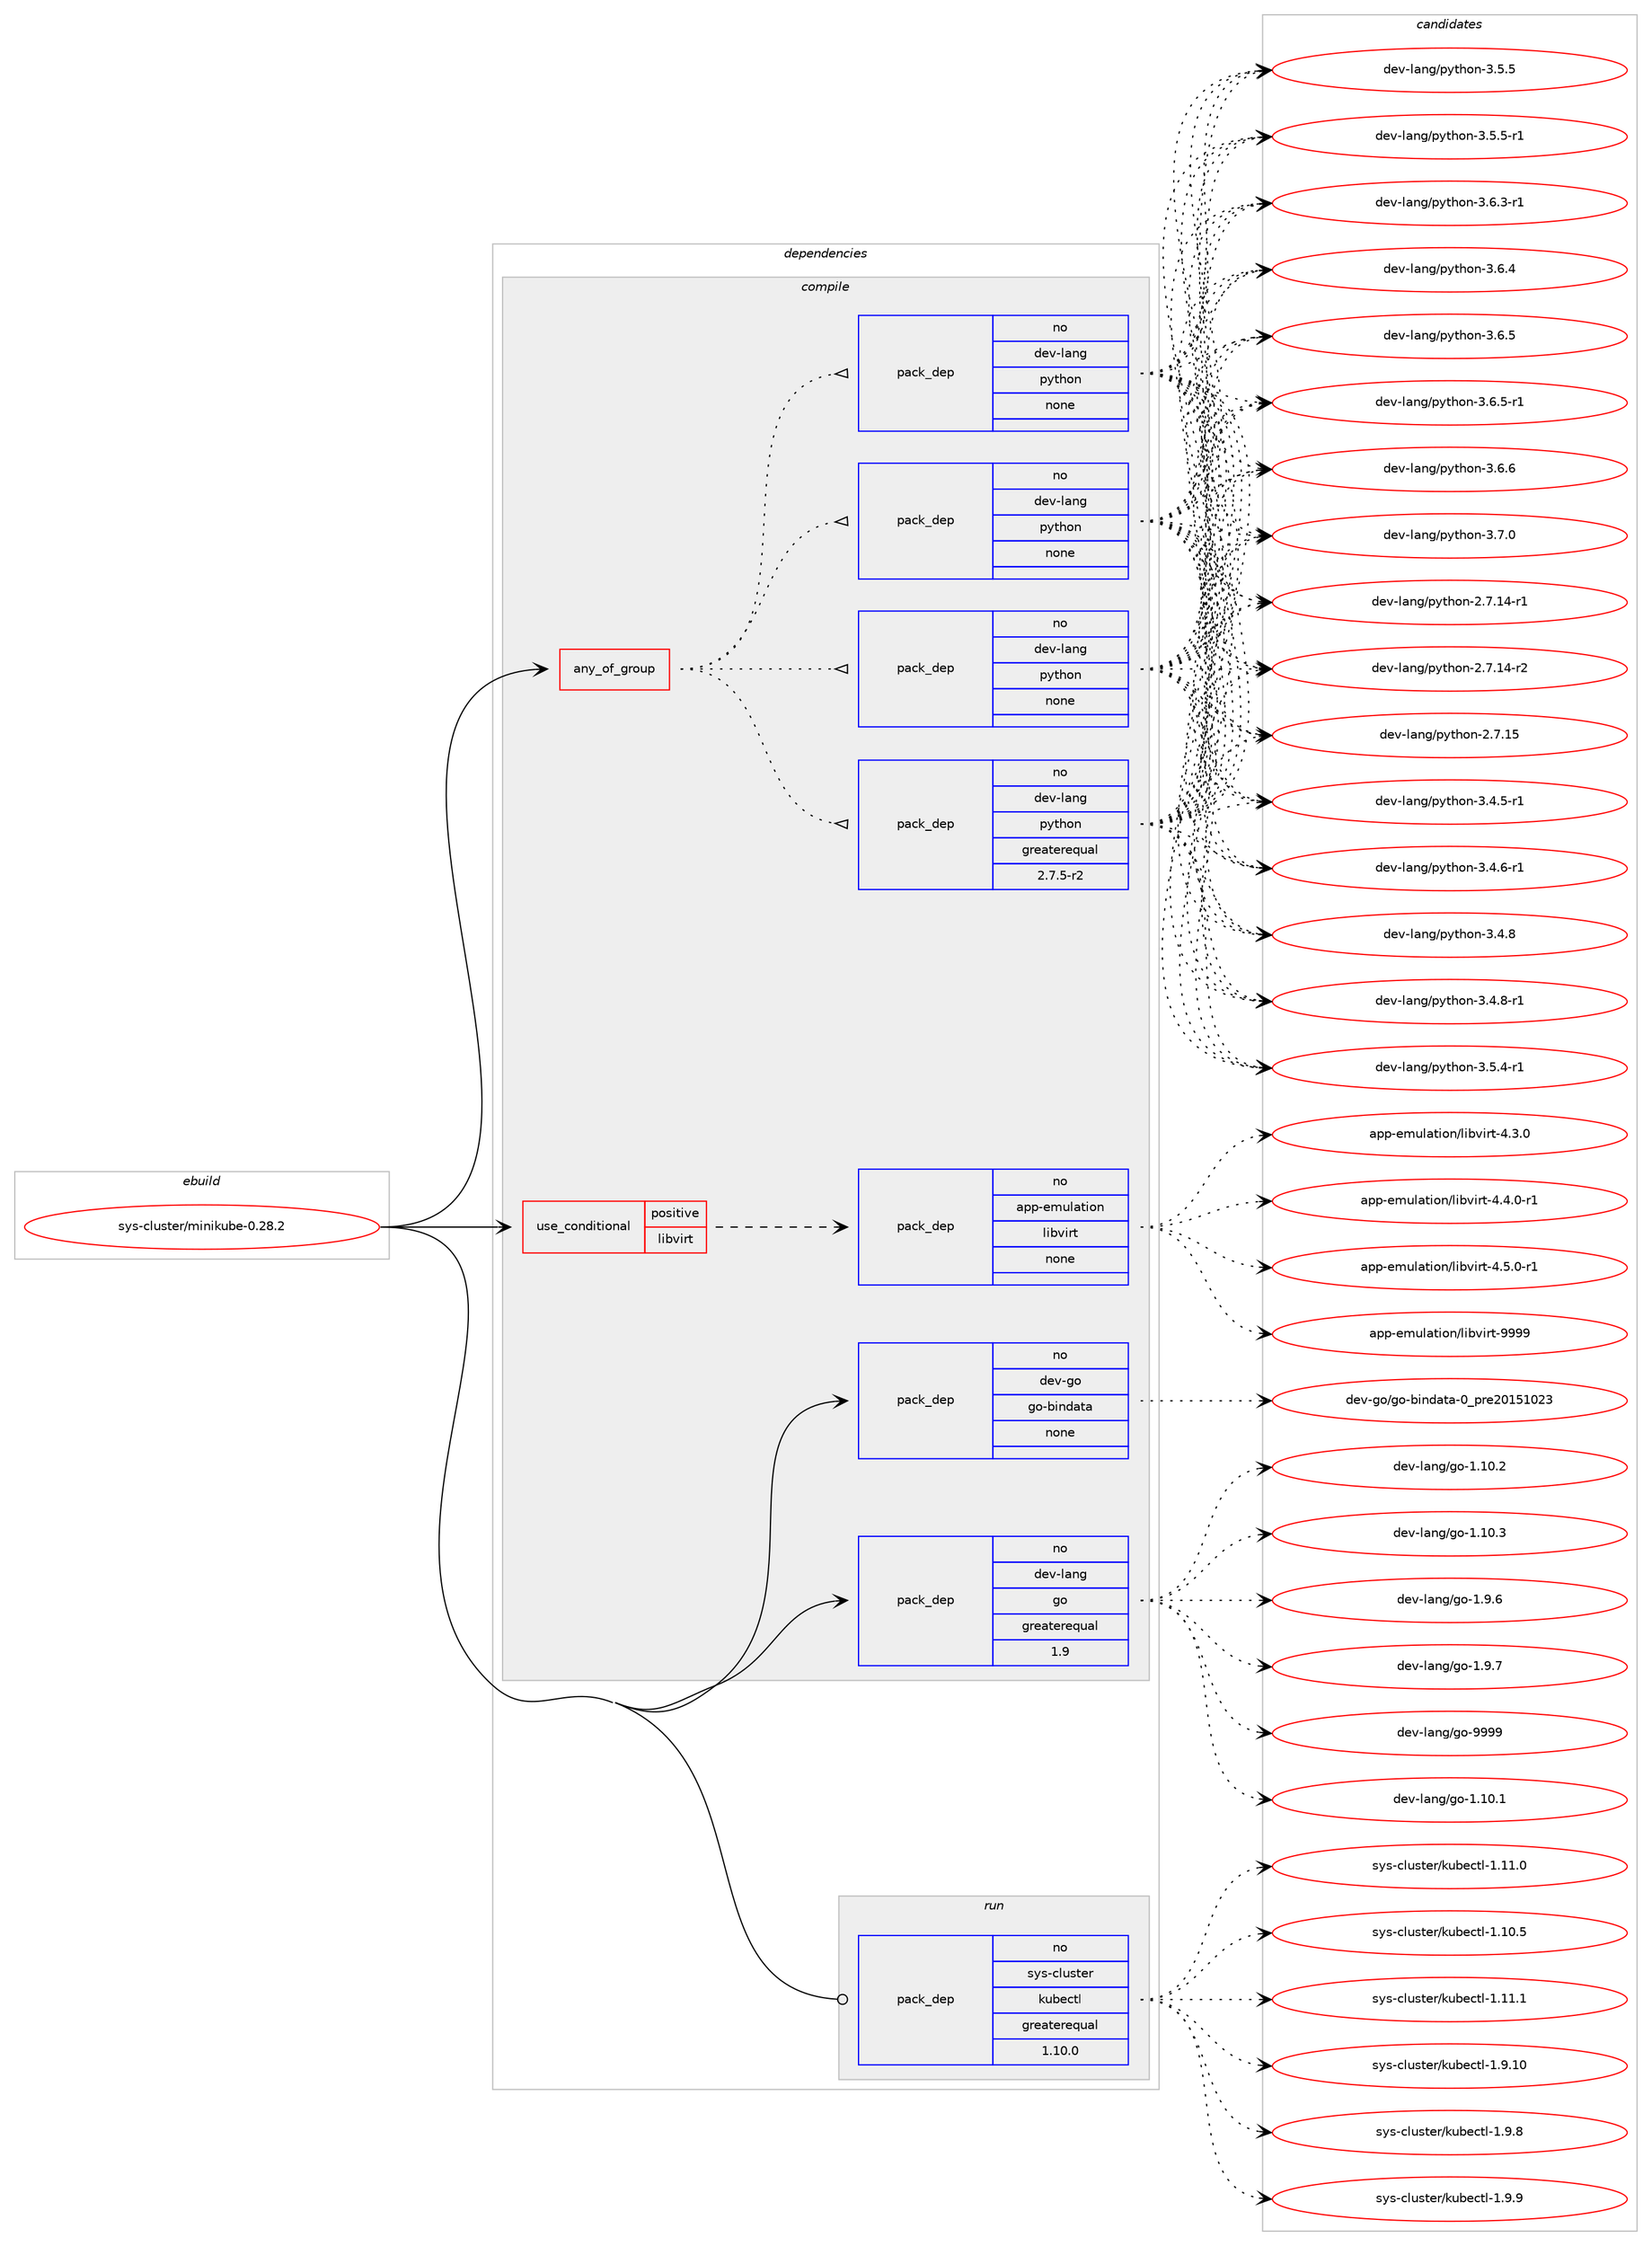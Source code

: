 digraph prolog {

# *************
# Graph options
# *************

newrank=true;
concentrate=true;
compound=true;
graph [rankdir=LR,fontname=Helvetica,fontsize=10,ranksep=1.5];#, ranksep=2.5, nodesep=0.2];
edge  [arrowhead=vee];
node  [fontname=Helvetica,fontsize=10];

# **********
# The ebuild
# **********

subgraph cluster_leftcol {
color=gray;
rank=same;
label=<<i>ebuild</i>>;
id [label="sys-cluster/minikube-0.28.2", color=red, width=4, href="../sys-cluster/minikube-0.28.2.svg"];
}

# ****************
# The dependencies
# ****************

subgraph cluster_midcol {
color=gray;
label=<<i>dependencies</i>>;
subgraph cluster_compile {
fillcolor="#eeeeee";
style=filled;
label=<<i>compile</i>>;
subgraph any44 {
dependency2985 [label=<<TABLE BORDER="0" CELLBORDER="1" CELLSPACING="0" CELLPADDING="4"><TR><TD CELLPADDING="10">any_of_group</TD></TR></TABLE>>, shape=none, color=red];subgraph pack2472 {
dependency2986 [label=<<TABLE BORDER="0" CELLBORDER="1" CELLSPACING="0" CELLPADDING="4" WIDTH="220"><TR><TD ROWSPAN="6" CELLPADDING="30">pack_dep</TD></TR><TR><TD WIDTH="110">no</TD></TR><TR><TD>dev-lang</TD></TR><TR><TD>python</TD></TR><TR><TD>none</TD></TR><TR><TD></TD></TR></TABLE>>, shape=none, color=blue];
}
dependency2985:e -> dependency2986:w [weight=20,style="dotted",arrowhead="oinv"];
subgraph pack2473 {
dependency2987 [label=<<TABLE BORDER="0" CELLBORDER="1" CELLSPACING="0" CELLPADDING="4" WIDTH="220"><TR><TD ROWSPAN="6" CELLPADDING="30">pack_dep</TD></TR><TR><TD WIDTH="110">no</TD></TR><TR><TD>dev-lang</TD></TR><TR><TD>python</TD></TR><TR><TD>none</TD></TR><TR><TD></TD></TR></TABLE>>, shape=none, color=blue];
}
dependency2985:e -> dependency2987:w [weight=20,style="dotted",arrowhead="oinv"];
subgraph pack2474 {
dependency2988 [label=<<TABLE BORDER="0" CELLBORDER="1" CELLSPACING="0" CELLPADDING="4" WIDTH="220"><TR><TD ROWSPAN="6" CELLPADDING="30">pack_dep</TD></TR><TR><TD WIDTH="110">no</TD></TR><TR><TD>dev-lang</TD></TR><TR><TD>python</TD></TR><TR><TD>none</TD></TR><TR><TD></TD></TR></TABLE>>, shape=none, color=blue];
}
dependency2985:e -> dependency2988:w [weight=20,style="dotted",arrowhead="oinv"];
subgraph pack2475 {
dependency2989 [label=<<TABLE BORDER="0" CELLBORDER="1" CELLSPACING="0" CELLPADDING="4" WIDTH="220"><TR><TD ROWSPAN="6" CELLPADDING="30">pack_dep</TD></TR><TR><TD WIDTH="110">no</TD></TR><TR><TD>dev-lang</TD></TR><TR><TD>python</TD></TR><TR><TD>greaterequal</TD></TR><TR><TD>2.7.5-r2</TD></TR></TABLE>>, shape=none, color=blue];
}
dependency2985:e -> dependency2989:w [weight=20,style="dotted",arrowhead="oinv"];
}
id:e -> dependency2985:w [weight=20,style="solid",arrowhead="vee"];
subgraph cond471 {
dependency2990 [label=<<TABLE BORDER="0" CELLBORDER="1" CELLSPACING="0" CELLPADDING="4"><TR><TD ROWSPAN="3" CELLPADDING="10">use_conditional</TD></TR><TR><TD>positive</TD></TR><TR><TD>libvirt</TD></TR></TABLE>>, shape=none, color=red];
subgraph pack2476 {
dependency2991 [label=<<TABLE BORDER="0" CELLBORDER="1" CELLSPACING="0" CELLPADDING="4" WIDTH="220"><TR><TD ROWSPAN="6" CELLPADDING="30">pack_dep</TD></TR><TR><TD WIDTH="110">no</TD></TR><TR><TD>app-emulation</TD></TR><TR><TD>libvirt</TD></TR><TR><TD>none</TD></TR><TR><TD></TD></TR></TABLE>>, shape=none, color=blue];
}
dependency2990:e -> dependency2991:w [weight=20,style="dashed",arrowhead="vee"];
}
id:e -> dependency2990:w [weight=20,style="solid",arrowhead="vee"];
subgraph pack2477 {
dependency2992 [label=<<TABLE BORDER="0" CELLBORDER="1" CELLSPACING="0" CELLPADDING="4" WIDTH="220"><TR><TD ROWSPAN="6" CELLPADDING="30">pack_dep</TD></TR><TR><TD WIDTH="110">no</TD></TR><TR><TD>dev-go</TD></TR><TR><TD>go-bindata</TD></TR><TR><TD>none</TD></TR><TR><TD></TD></TR></TABLE>>, shape=none, color=blue];
}
id:e -> dependency2992:w [weight=20,style="solid",arrowhead="vee"];
subgraph pack2478 {
dependency2993 [label=<<TABLE BORDER="0" CELLBORDER="1" CELLSPACING="0" CELLPADDING="4" WIDTH="220"><TR><TD ROWSPAN="6" CELLPADDING="30">pack_dep</TD></TR><TR><TD WIDTH="110">no</TD></TR><TR><TD>dev-lang</TD></TR><TR><TD>go</TD></TR><TR><TD>greaterequal</TD></TR><TR><TD>1.9</TD></TR></TABLE>>, shape=none, color=blue];
}
id:e -> dependency2993:w [weight=20,style="solid",arrowhead="vee"];
}
subgraph cluster_compileandrun {
fillcolor="#eeeeee";
style=filled;
label=<<i>compile and run</i>>;
}
subgraph cluster_run {
fillcolor="#eeeeee";
style=filled;
label=<<i>run</i>>;
subgraph pack2479 {
dependency2994 [label=<<TABLE BORDER="0" CELLBORDER="1" CELLSPACING="0" CELLPADDING="4" WIDTH="220"><TR><TD ROWSPAN="6" CELLPADDING="30">pack_dep</TD></TR><TR><TD WIDTH="110">no</TD></TR><TR><TD>sys-cluster</TD></TR><TR><TD>kubectl</TD></TR><TR><TD>greaterequal</TD></TR><TR><TD>1.10.0</TD></TR></TABLE>>, shape=none, color=blue];
}
id:e -> dependency2994:w [weight=20,style="solid",arrowhead="odot"];
}
}

# **************
# The candidates
# **************

subgraph cluster_choices {
rank=same;
color=gray;
label=<<i>candidates</i>>;

subgraph choice2472 {
color=black;
nodesep=1;
choice100101118451089711010347112121116104111110455046554649524511449 [label="dev-lang/python-2.7.14-r1", color=red, width=4,href="../dev-lang/python-2.7.14-r1.svg"];
choice100101118451089711010347112121116104111110455046554649524511450 [label="dev-lang/python-2.7.14-r2", color=red, width=4,href="../dev-lang/python-2.7.14-r2.svg"];
choice10010111845108971101034711212111610411111045504655464953 [label="dev-lang/python-2.7.15", color=red, width=4,href="../dev-lang/python-2.7.15.svg"];
choice1001011184510897110103471121211161041111104551465246534511449 [label="dev-lang/python-3.4.5-r1", color=red, width=4,href="../dev-lang/python-3.4.5-r1.svg"];
choice1001011184510897110103471121211161041111104551465246544511449 [label="dev-lang/python-3.4.6-r1", color=red, width=4,href="../dev-lang/python-3.4.6-r1.svg"];
choice100101118451089711010347112121116104111110455146524656 [label="dev-lang/python-3.4.8", color=red, width=4,href="../dev-lang/python-3.4.8.svg"];
choice1001011184510897110103471121211161041111104551465246564511449 [label="dev-lang/python-3.4.8-r1", color=red, width=4,href="../dev-lang/python-3.4.8-r1.svg"];
choice1001011184510897110103471121211161041111104551465346524511449 [label="dev-lang/python-3.5.4-r1", color=red, width=4,href="../dev-lang/python-3.5.4-r1.svg"];
choice100101118451089711010347112121116104111110455146534653 [label="dev-lang/python-3.5.5", color=red, width=4,href="../dev-lang/python-3.5.5.svg"];
choice1001011184510897110103471121211161041111104551465346534511449 [label="dev-lang/python-3.5.5-r1", color=red, width=4,href="../dev-lang/python-3.5.5-r1.svg"];
choice1001011184510897110103471121211161041111104551465446514511449 [label="dev-lang/python-3.6.3-r1", color=red, width=4,href="../dev-lang/python-3.6.3-r1.svg"];
choice100101118451089711010347112121116104111110455146544652 [label="dev-lang/python-3.6.4", color=red, width=4,href="../dev-lang/python-3.6.4.svg"];
choice100101118451089711010347112121116104111110455146544653 [label="dev-lang/python-3.6.5", color=red, width=4,href="../dev-lang/python-3.6.5.svg"];
choice1001011184510897110103471121211161041111104551465446534511449 [label="dev-lang/python-3.6.5-r1", color=red, width=4,href="../dev-lang/python-3.6.5-r1.svg"];
choice100101118451089711010347112121116104111110455146544654 [label="dev-lang/python-3.6.6", color=red, width=4,href="../dev-lang/python-3.6.6.svg"];
choice100101118451089711010347112121116104111110455146554648 [label="dev-lang/python-3.7.0", color=red, width=4,href="../dev-lang/python-3.7.0.svg"];
dependency2986:e -> choice100101118451089711010347112121116104111110455046554649524511449:w [style=dotted,weight="100"];
dependency2986:e -> choice100101118451089711010347112121116104111110455046554649524511450:w [style=dotted,weight="100"];
dependency2986:e -> choice10010111845108971101034711212111610411111045504655464953:w [style=dotted,weight="100"];
dependency2986:e -> choice1001011184510897110103471121211161041111104551465246534511449:w [style=dotted,weight="100"];
dependency2986:e -> choice1001011184510897110103471121211161041111104551465246544511449:w [style=dotted,weight="100"];
dependency2986:e -> choice100101118451089711010347112121116104111110455146524656:w [style=dotted,weight="100"];
dependency2986:e -> choice1001011184510897110103471121211161041111104551465246564511449:w [style=dotted,weight="100"];
dependency2986:e -> choice1001011184510897110103471121211161041111104551465346524511449:w [style=dotted,weight="100"];
dependency2986:e -> choice100101118451089711010347112121116104111110455146534653:w [style=dotted,weight="100"];
dependency2986:e -> choice1001011184510897110103471121211161041111104551465346534511449:w [style=dotted,weight="100"];
dependency2986:e -> choice1001011184510897110103471121211161041111104551465446514511449:w [style=dotted,weight="100"];
dependency2986:e -> choice100101118451089711010347112121116104111110455146544652:w [style=dotted,weight="100"];
dependency2986:e -> choice100101118451089711010347112121116104111110455146544653:w [style=dotted,weight="100"];
dependency2986:e -> choice1001011184510897110103471121211161041111104551465446534511449:w [style=dotted,weight="100"];
dependency2986:e -> choice100101118451089711010347112121116104111110455146544654:w [style=dotted,weight="100"];
dependency2986:e -> choice100101118451089711010347112121116104111110455146554648:w [style=dotted,weight="100"];
}
subgraph choice2473 {
color=black;
nodesep=1;
choice100101118451089711010347112121116104111110455046554649524511449 [label="dev-lang/python-2.7.14-r1", color=red, width=4,href="../dev-lang/python-2.7.14-r1.svg"];
choice100101118451089711010347112121116104111110455046554649524511450 [label="dev-lang/python-2.7.14-r2", color=red, width=4,href="../dev-lang/python-2.7.14-r2.svg"];
choice10010111845108971101034711212111610411111045504655464953 [label="dev-lang/python-2.7.15", color=red, width=4,href="../dev-lang/python-2.7.15.svg"];
choice1001011184510897110103471121211161041111104551465246534511449 [label="dev-lang/python-3.4.5-r1", color=red, width=4,href="../dev-lang/python-3.4.5-r1.svg"];
choice1001011184510897110103471121211161041111104551465246544511449 [label="dev-lang/python-3.4.6-r1", color=red, width=4,href="../dev-lang/python-3.4.6-r1.svg"];
choice100101118451089711010347112121116104111110455146524656 [label="dev-lang/python-3.4.8", color=red, width=4,href="../dev-lang/python-3.4.8.svg"];
choice1001011184510897110103471121211161041111104551465246564511449 [label="dev-lang/python-3.4.8-r1", color=red, width=4,href="../dev-lang/python-3.4.8-r1.svg"];
choice1001011184510897110103471121211161041111104551465346524511449 [label="dev-lang/python-3.5.4-r1", color=red, width=4,href="../dev-lang/python-3.5.4-r1.svg"];
choice100101118451089711010347112121116104111110455146534653 [label="dev-lang/python-3.5.5", color=red, width=4,href="../dev-lang/python-3.5.5.svg"];
choice1001011184510897110103471121211161041111104551465346534511449 [label="dev-lang/python-3.5.5-r1", color=red, width=4,href="../dev-lang/python-3.5.5-r1.svg"];
choice1001011184510897110103471121211161041111104551465446514511449 [label="dev-lang/python-3.6.3-r1", color=red, width=4,href="../dev-lang/python-3.6.3-r1.svg"];
choice100101118451089711010347112121116104111110455146544652 [label="dev-lang/python-3.6.4", color=red, width=4,href="../dev-lang/python-3.6.4.svg"];
choice100101118451089711010347112121116104111110455146544653 [label="dev-lang/python-3.6.5", color=red, width=4,href="../dev-lang/python-3.6.5.svg"];
choice1001011184510897110103471121211161041111104551465446534511449 [label="dev-lang/python-3.6.5-r1", color=red, width=4,href="../dev-lang/python-3.6.5-r1.svg"];
choice100101118451089711010347112121116104111110455146544654 [label="dev-lang/python-3.6.6", color=red, width=4,href="../dev-lang/python-3.6.6.svg"];
choice100101118451089711010347112121116104111110455146554648 [label="dev-lang/python-3.7.0", color=red, width=4,href="../dev-lang/python-3.7.0.svg"];
dependency2987:e -> choice100101118451089711010347112121116104111110455046554649524511449:w [style=dotted,weight="100"];
dependency2987:e -> choice100101118451089711010347112121116104111110455046554649524511450:w [style=dotted,weight="100"];
dependency2987:e -> choice10010111845108971101034711212111610411111045504655464953:w [style=dotted,weight="100"];
dependency2987:e -> choice1001011184510897110103471121211161041111104551465246534511449:w [style=dotted,weight="100"];
dependency2987:e -> choice1001011184510897110103471121211161041111104551465246544511449:w [style=dotted,weight="100"];
dependency2987:e -> choice100101118451089711010347112121116104111110455146524656:w [style=dotted,weight="100"];
dependency2987:e -> choice1001011184510897110103471121211161041111104551465246564511449:w [style=dotted,weight="100"];
dependency2987:e -> choice1001011184510897110103471121211161041111104551465346524511449:w [style=dotted,weight="100"];
dependency2987:e -> choice100101118451089711010347112121116104111110455146534653:w [style=dotted,weight="100"];
dependency2987:e -> choice1001011184510897110103471121211161041111104551465346534511449:w [style=dotted,weight="100"];
dependency2987:e -> choice1001011184510897110103471121211161041111104551465446514511449:w [style=dotted,weight="100"];
dependency2987:e -> choice100101118451089711010347112121116104111110455146544652:w [style=dotted,weight="100"];
dependency2987:e -> choice100101118451089711010347112121116104111110455146544653:w [style=dotted,weight="100"];
dependency2987:e -> choice1001011184510897110103471121211161041111104551465446534511449:w [style=dotted,weight="100"];
dependency2987:e -> choice100101118451089711010347112121116104111110455146544654:w [style=dotted,weight="100"];
dependency2987:e -> choice100101118451089711010347112121116104111110455146554648:w [style=dotted,weight="100"];
}
subgraph choice2474 {
color=black;
nodesep=1;
choice100101118451089711010347112121116104111110455046554649524511449 [label="dev-lang/python-2.7.14-r1", color=red, width=4,href="../dev-lang/python-2.7.14-r1.svg"];
choice100101118451089711010347112121116104111110455046554649524511450 [label="dev-lang/python-2.7.14-r2", color=red, width=4,href="../dev-lang/python-2.7.14-r2.svg"];
choice10010111845108971101034711212111610411111045504655464953 [label="dev-lang/python-2.7.15", color=red, width=4,href="../dev-lang/python-2.7.15.svg"];
choice1001011184510897110103471121211161041111104551465246534511449 [label="dev-lang/python-3.4.5-r1", color=red, width=4,href="../dev-lang/python-3.4.5-r1.svg"];
choice1001011184510897110103471121211161041111104551465246544511449 [label="dev-lang/python-3.4.6-r1", color=red, width=4,href="../dev-lang/python-3.4.6-r1.svg"];
choice100101118451089711010347112121116104111110455146524656 [label="dev-lang/python-3.4.8", color=red, width=4,href="../dev-lang/python-3.4.8.svg"];
choice1001011184510897110103471121211161041111104551465246564511449 [label="dev-lang/python-3.4.8-r1", color=red, width=4,href="../dev-lang/python-3.4.8-r1.svg"];
choice1001011184510897110103471121211161041111104551465346524511449 [label="dev-lang/python-3.5.4-r1", color=red, width=4,href="../dev-lang/python-3.5.4-r1.svg"];
choice100101118451089711010347112121116104111110455146534653 [label="dev-lang/python-3.5.5", color=red, width=4,href="../dev-lang/python-3.5.5.svg"];
choice1001011184510897110103471121211161041111104551465346534511449 [label="dev-lang/python-3.5.5-r1", color=red, width=4,href="../dev-lang/python-3.5.5-r1.svg"];
choice1001011184510897110103471121211161041111104551465446514511449 [label="dev-lang/python-3.6.3-r1", color=red, width=4,href="../dev-lang/python-3.6.3-r1.svg"];
choice100101118451089711010347112121116104111110455146544652 [label="dev-lang/python-3.6.4", color=red, width=4,href="../dev-lang/python-3.6.4.svg"];
choice100101118451089711010347112121116104111110455146544653 [label="dev-lang/python-3.6.5", color=red, width=4,href="../dev-lang/python-3.6.5.svg"];
choice1001011184510897110103471121211161041111104551465446534511449 [label="dev-lang/python-3.6.5-r1", color=red, width=4,href="../dev-lang/python-3.6.5-r1.svg"];
choice100101118451089711010347112121116104111110455146544654 [label="dev-lang/python-3.6.6", color=red, width=4,href="../dev-lang/python-3.6.6.svg"];
choice100101118451089711010347112121116104111110455146554648 [label="dev-lang/python-3.7.0", color=red, width=4,href="../dev-lang/python-3.7.0.svg"];
dependency2988:e -> choice100101118451089711010347112121116104111110455046554649524511449:w [style=dotted,weight="100"];
dependency2988:e -> choice100101118451089711010347112121116104111110455046554649524511450:w [style=dotted,weight="100"];
dependency2988:e -> choice10010111845108971101034711212111610411111045504655464953:w [style=dotted,weight="100"];
dependency2988:e -> choice1001011184510897110103471121211161041111104551465246534511449:w [style=dotted,weight="100"];
dependency2988:e -> choice1001011184510897110103471121211161041111104551465246544511449:w [style=dotted,weight="100"];
dependency2988:e -> choice100101118451089711010347112121116104111110455146524656:w [style=dotted,weight="100"];
dependency2988:e -> choice1001011184510897110103471121211161041111104551465246564511449:w [style=dotted,weight="100"];
dependency2988:e -> choice1001011184510897110103471121211161041111104551465346524511449:w [style=dotted,weight="100"];
dependency2988:e -> choice100101118451089711010347112121116104111110455146534653:w [style=dotted,weight="100"];
dependency2988:e -> choice1001011184510897110103471121211161041111104551465346534511449:w [style=dotted,weight="100"];
dependency2988:e -> choice1001011184510897110103471121211161041111104551465446514511449:w [style=dotted,weight="100"];
dependency2988:e -> choice100101118451089711010347112121116104111110455146544652:w [style=dotted,weight="100"];
dependency2988:e -> choice100101118451089711010347112121116104111110455146544653:w [style=dotted,weight="100"];
dependency2988:e -> choice1001011184510897110103471121211161041111104551465446534511449:w [style=dotted,weight="100"];
dependency2988:e -> choice100101118451089711010347112121116104111110455146544654:w [style=dotted,weight="100"];
dependency2988:e -> choice100101118451089711010347112121116104111110455146554648:w [style=dotted,weight="100"];
}
subgraph choice2475 {
color=black;
nodesep=1;
choice100101118451089711010347112121116104111110455046554649524511449 [label="dev-lang/python-2.7.14-r1", color=red, width=4,href="../dev-lang/python-2.7.14-r1.svg"];
choice100101118451089711010347112121116104111110455046554649524511450 [label="dev-lang/python-2.7.14-r2", color=red, width=4,href="../dev-lang/python-2.7.14-r2.svg"];
choice10010111845108971101034711212111610411111045504655464953 [label="dev-lang/python-2.7.15", color=red, width=4,href="../dev-lang/python-2.7.15.svg"];
choice1001011184510897110103471121211161041111104551465246534511449 [label="dev-lang/python-3.4.5-r1", color=red, width=4,href="../dev-lang/python-3.4.5-r1.svg"];
choice1001011184510897110103471121211161041111104551465246544511449 [label="dev-lang/python-3.4.6-r1", color=red, width=4,href="../dev-lang/python-3.4.6-r1.svg"];
choice100101118451089711010347112121116104111110455146524656 [label="dev-lang/python-3.4.8", color=red, width=4,href="../dev-lang/python-3.4.8.svg"];
choice1001011184510897110103471121211161041111104551465246564511449 [label="dev-lang/python-3.4.8-r1", color=red, width=4,href="../dev-lang/python-3.4.8-r1.svg"];
choice1001011184510897110103471121211161041111104551465346524511449 [label="dev-lang/python-3.5.4-r1", color=red, width=4,href="../dev-lang/python-3.5.4-r1.svg"];
choice100101118451089711010347112121116104111110455146534653 [label="dev-lang/python-3.5.5", color=red, width=4,href="../dev-lang/python-3.5.5.svg"];
choice1001011184510897110103471121211161041111104551465346534511449 [label="dev-lang/python-3.5.5-r1", color=red, width=4,href="../dev-lang/python-3.5.5-r1.svg"];
choice1001011184510897110103471121211161041111104551465446514511449 [label="dev-lang/python-3.6.3-r1", color=red, width=4,href="../dev-lang/python-3.6.3-r1.svg"];
choice100101118451089711010347112121116104111110455146544652 [label="dev-lang/python-3.6.4", color=red, width=4,href="../dev-lang/python-3.6.4.svg"];
choice100101118451089711010347112121116104111110455146544653 [label="dev-lang/python-3.6.5", color=red, width=4,href="../dev-lang/python-3.6.5.svg"];
choice1001011184510897110103471121211161041111104551465446534511449 [label="dev-lang/python-3.6.5-r1", color=red, width=4,href="../dev-lang/python-3.6.5-r1.svg"];
choice100101118451089711010347112121116104111110455146544654 [label="dev-lang/python-3.6.6", color=red, width=4,href="../dev-lang/python-3.6.6.svg"];
choice100101118451089711010347112121116104111110455146554648 [label="dev-lang/python-3.7.0", color=red, width=4,href="../dev-lang/python-3.7.0.svg"];
dependency2989:e -> choice100101118451089711010347112121116104111110455046554649524511449:w [style=dotted,weight="100"];
dependency2989:e -> choice100101118451089711010347112121116104111110455046554649524511450:w [style=dotted,weight="100"];
dependency2989:e -> choice10010111845108971101034711212111610411111045504655464953:w [style=dotted,weight="100"];
dependency2989:e -> choice1001011184510897110103471121211161041111104551465246534511449:w [style=dotted,weight="100"];
dependency2989:e -> choice1001011184510897110103471121211161041111104551465246544511449:w [style=dotted,weight="100"];
dependency2989:e -> choice100101118451089711010347112121116104111110455146524656:w [style=dotted,weight="100"];
dependency2989:e -> choice1001011184510897110103471121211161041111104551465246564511449:w [style=dotted,weight="100"];
dependency2989:e -> choice1001011184510897110103471121211161041111104551465346524511449:w [style=dotted,weight="100"];
dependency2989:e -> choice100101118451089711010347112121116104111110455146534653:w [style=dotted,weight="100"];
dependency2989:e -> choice1001011184510897110103471121211161041111104551465346534511449:w [style=dotted,weight="100"];
dependency2989:e -> choice1001011184510897110103471121211161041111104551465446514511449:w [style=dotted,weight="100"];
dependency2989:e -> choice100101118451089711010347112121116104111110455146544652:w [style=dotted,weight="100"];
dependency2989:e -> choice100101118451089711010347112121116104111110455146544653:w [style=dotted,weight="100"];
dependency2989:e -> choice1001011184510897110103471121211161041111104551465446534511449:w [style=dotted,weight="100"];
dependency2989:e -> choice100101118451089711010347112121116104111110455146544654:w [style=dotted,weight="100"];
dependency2989:e -> choice100101118451089711010347112121116104111110455146554648:w [style=dotted,weight="100"];
}
subgraph choice2476 {
color=black;
nodesep=1;
choice9711211245101109117108971161051111104710810598118105114116455246514648 [label="app-emulation/libvirt-4.3.0", color=red, width=4,href="../app-emulation/libvirt-4.3.0.svg"];
choice97112112451011091171089711610511111047108105981181051141164552465246484511449 [label="app-emulation/libvirt-4.4.0-r1", color=red, width=4,href="../app-emulation/libvirt-4.4.0-r1.svg"];
choice97112112451011091171089711610511111047108105981181051141164552465346484511449 [label="app-emulation/libvirt-4.5.0-r1", color=red, width=4,href="../app-emulation/libvirt-4.5.0-r1.svg"];
choice97112112451011091171089711610511111047108105981181051141164557575757 [label="app-emulation/libvirt-9999", color=red, width=4,href="../app-emulation/libvirt-9999.svg"];
dependency2991:e -> choice9711211245101109117108971161051111104710810598118105114116455246514648:w [style=dotted,weight="100"];
dependency2991:e -> choice97112112451011091171089711610511111047108105981181051141164552465246484511449:w [style=dotted,weight="100"];
dependency2991:e -> choice97112112451011091171089711610511111047108105981181051141164552465346484511449:w [style=dotted,weight="100"];
dependency2991:e -> choice97112112451011091171089711610511111047108105981181051141164557575757:w [style=dotted,weight="100"];
}
subgraph choice2477 {
color=black;
nodesep=1;
choice1001011184510311147103111459810511010097116974548951121141015048495349485051 [label="dev-go/go-bindata-0_pre20151023", color=red, width=4,href="../dev-go/go-bindata-0_pre20151023.svg"];
dependency2992:e -> choice1001011184510311147103111459810511010097116974548951121141015048495349485051:w [style=dotted,weight="100"];
}
subgraph choice2478 {
color=black;
nodesep=1;
choice10010111845108971101034710311145494649484649 [label="dev-lang/go-1.10.1", color=red, width=4,href="../dev-lang/go-1.10.1.svg"];
choice10010111845108971101034710311145494649484650 [label="dev-lang/go-1.10.2", color=red, width=4,href="../dev-lang/go-1.10.2.svg"];
choice10010111845108971101034710311145494649484651 [label="dev-lang/go-1.10.3", color=red, width=4,href="../dev-lang/go-1.10.3.svg"];
choice100101118451089711010347103111454946574654 [label="dev-lang/go-1.9.6", color=red, width=4,href="../dev-lang/go-1.9.6.svg"];
choice100101118451089711010347103111454946574655 [label="dev-lang/go-1.9.7", color=red, width=4,href="../dev-lang/go-1.9.7.svg"];
choice1001011184510897110103471031114557575757 [label="dev-lang/go-9999", color=red, width=4,href="../dev-lang/go-9999.svg"];
dependency2993:e -> choice10010111845108971101034710311145494649484649:w [style=dotted,weight="100"];
dependency2993:e -> choice10010111845108971101034710311145494649484650:w [style=dotted,weight="100"];
dependency2993:e -> choice10010111845108971101034710311145494649484651:w [style=dotted,weight="100"];
dependency2993:e -> choice100101118451089711010347103111454946574654:w [style=dotted,weight="100"];
dependency2993:e -> choice100101118451089711010347103111454946574655:w [style=dotted,weight="100"];
dependency2993:e -> choice1001011184510897110103471031114557575757:w [style=dotted,weight="100"];
}
subgraph choice2479 {
color=black;
nodesep=1;
choice115121115459910811711511610111447107117981019911610845494649494648 [label="sys-cluster/kubectl-1.11.0", color=red, width=4,href="../sys-cluster/kubectl-1.11.0.svg"];
choice115121115459910811711511610111447107117981019911610845494649484653 [label="sys-cluster/kubectl-1.10.5", color=red, width=4,href="../sys-cluster/kubectl-1.10.5.svg"];
choice115121115459910811711511610111447107117981019911610845494649494649 [label="sys-cluster/kubectl-1.11.1", color=red, width=4,href="../sys-cluster/kubectl-1.11.1.svg"];
choice115121115459910811711511610111447107117981019911610845494657464948 [label="sys-cluster/kubectl-1.9.10", color=red, width=4,href="../sys-cluster/kubectl-1.9.10.svg"];
choice1151211154599108117115116101114471071179810199116108454946574656 [label="sys-cluster/kubectl-1.9.8", color=red, width=4,href="../sys-cluster/kubectl-1.9.8.svg"];
choice1151211154599108117115116101114471071179810199116108454946574657 [label="sys-cluster/kubectl-1.9.9", color=red, width=4,href="../sys-cluster/kubectl-1.9.9.svg"];
dependency2994:e -> choice115121115459910811711511610111447107117981019911610845494649494648:w [style=dotted,weight="100"];
dependency2994:e -> choice115121115459910811711511610111447107117981019911610845494649484653:w [style=dotted,weight="100"];
dependency2994:e -> choice115121115459910811711511610111447107117981019911610845494649494649:w [style=dotted,weight="100"];
dependency2994:e -> choice115121115459910811711511610111447107117981019911610845494657464948:w [style=dotted,weight="100"];
dependency2994:e -> choice1151211154599108117115116101114471071179810199116108454946574656:w [style=dotted,weight="100"];
dependency2994:e -> choice1151211154599108117115116101114471071179810199116108454946574657:w [style=dotted,weight="100"];
}
}

}
